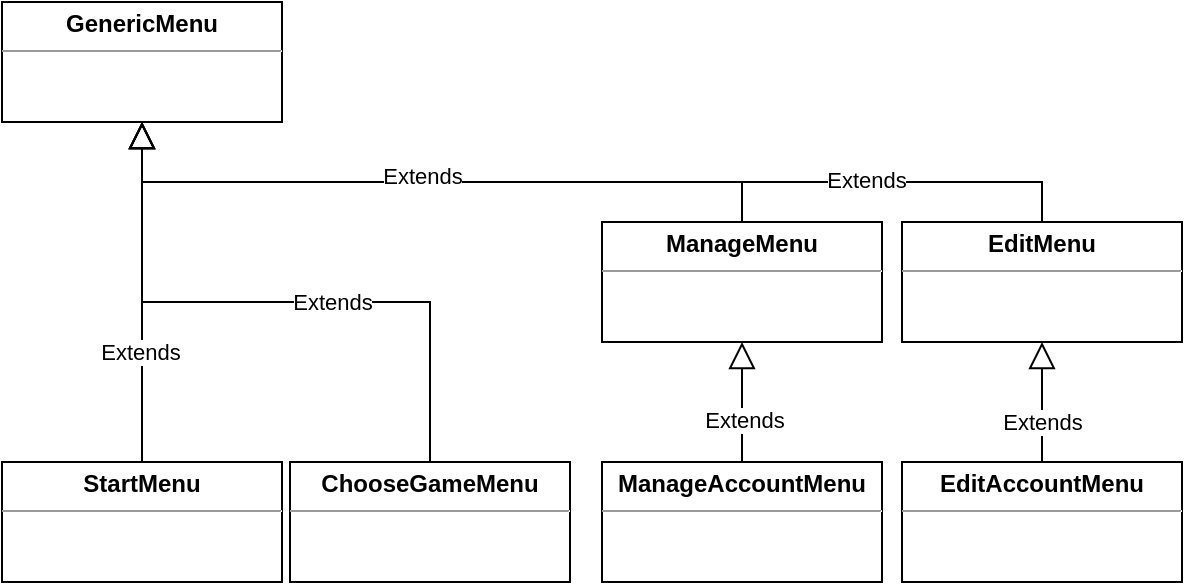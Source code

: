 <mxfile version="21.2.1" type="device">
  <diagram name="Page-1" id="ms50c55cIUS8pIsnqfXl">
    <mxGraphModel dx="1103" dy="632" grid="1" gridSize="10" guides="1" tooltips="1" connect="1" arrows="1" fold="1" page="1" pageScale="1" pageWidth="827" pageHeight="1169" math="0" shadow="0">
      <root>
        <mxCell id="0" />
        <mxCell id="1" parent="0" />
        <mxCell id="IQ-r9HLCSGWOsrEKadv5-2" value="&lt;p style=&quot;margin:0px;margin-top:4px;text-align:center;&quot;&gt;&lt;b&gt;GenericMenu&lt;/b&gt;&lt;/p&gt;&lt;hr size=&quot;1&quot;&gt;&lt;div style=&quot;height:2px;&quot;&gt;&lt;/div&gt;" style="verticalAlign=top;align=left;overflow=fill;fontSize=12;fontFamily=Helvetica;html=1;whiteSpace=wrap;" parent="1" vertex="1">
          <mxGeometry x="204" y="50" width="140" height="60" as="geometry" />
        </mxCell>
        <mxCell id="80e5l8s0I1vSb8lgDYLV-15" style="edgeStyle=orthogonalEdgeStyle;rounded=0;orthogonalLoop=1;jettySize=auto;html=1;exitX=0.5;exitY=0;exitDx=0;exitDy=0;entryX=0.5;entryY=1;entryDx=0;entryDy=0;endArrow=block;endFill=0;endSize=11;" edge="1" parent="1" source="IQ-r9HLCSGWOsrEKadv5-3" target="IQ-r9HLCSGWOsrEKadv5-2">
          <mxGeometry relative="1" as="geometry" />
        </mxCell>
        <mxCell id="IQ-r9HLCSGWOsrEKadv5-3" value="&lt;p style=&quot;margin:0px;margin-top:4px;text-align:center;&quot;&gt;&lt;b&gt;ManageMenu&lt;/b&gt;&lt;/p&gt;&lt;hr size=&quot;1&quot;&gt;&lt;div style=&quot;height:2px;&quot;&gt;&lt;/div&gt;" style="verticalAlign=top;align=left;overflow=fill;fontSize=12;fontFamily=Helvetica;html=1;whiteSpace=wrap;" parent="1" vertex="1">
          <mxGeometry x="504" y="160" width="140" height="60" as="geometry" />
        </mxCell>
        <mxCell id="80e5l8s0I1vSb8lgDYLV-16" style="edgeStyle=orthogonalEdgeStyle;rounded=0;orthogonalLoop=1;jettySize=auto;html=1;exitX=0.5;exitY=0;exitDx=0;exitDy=0;entryX=0.5;entryY=1;entryDx=0;entryDy=0;endArrow=block;endFill=0;endSize=11;" edge="1" parent="1" source="IQ-r9HLCSGWOsrEKadv5-4" target="IQ-r9HLCSGWOsrEKadv5-2">
          <mxGeometry relative="1" as="geometry" />
        </mxCell>
        <mxCell id="80e5l8s0I1vSb8lgDYLV-21" value="Extends" style="edgeLabel;html=1;align=center;verticalAlign=middle;resizable=0;points=[];" vertex="1" connectable="0" parent="80e5l8s0I1vSb8lgDYLV-16">
          <mxGeometry x="0.321" y="-3" relative="1" as="geometry">
            <mxPoint as="offset" />
          </mxGeometry>
        </mxCell>
        <mxCell id="80e5l8s0I1vSb8lgDYLV-22" value="Extends" style="edgeLabel;html=1;align=center;verticalAlign=middle;resizable=0;points=[];" vertex="1" connectable="0" parent="80e5l8s0I1vSb8lgDYLV-16">
          <mxGeometry x="-0.568" y="-1" relative="1" as="geometry">
            <mxPoint as="offset" />
          </mxGeometry>
        </mxCell>
        <mxCell id="IQ-r9HLCSGWOsrEKadv5-4" value="&lt;p style=&quot;margin:0px;margin-top:4px;text-align:center;&quot;&gt;&lt;b&gt;EditMenu&lt;/b&gt;&lt;/p&gt;&lt;hr size=&quot;1&quot;&gt;&lt;div style=&quot;height:2px;&quot;&gt;&lt;/div&gt;" style="verticalAlign=top;align=left;overflow=fill;fontSize=12;fontFamily=Helvetica;html=1;whiteSpace=wrap;" parent="1" vertex="1">
          <mxGeometry x="654" y="160" width="140" height="60" as="geometry" />
        </mxCell>
        <mxCell id="80e5l8s0I1vSb8lgDYLV-13" style="edgeStyle=orthogonalEdgeStyle;rounded=0;orthogonalLoop=1;jettySize=auto;html=1;exitX=0.5;exitY=0;exitDx=0;exitDy=0;entryX=0.5;entryY=1;entryDx=0;entryDy=0;endArrow=block;endFill=0;endSize=11;" edge="1" parent="1" source="80e5l8s0I1vSb8lgDYLV-2" target="IQ-r9HLCSGWOsrEKadv5-2">
          <mxGeometry relative="1" as="geometry" />
        </mxCell>
        <mxCell id="80e5l8s0I1vSb8lgDYLV-19" value="Extends" style="edgeLabel;html=1;align=center;verticalAlign=middle;resizable=0;points=[];" vertex="1" connectable="0" parent="80e5l8s0I1vSb8lgDYLV-13">
          <mxGeometry x="-0.348" y="1" relative="1" as="geometry">
            <mxPoint as="offset" />
          </mxGeometry>
        </mxCell>
        <mxCell id="80e5l8s0I1vSb8lgDYLV-2" value="&lt;p style=&quot;margin:0px;margin-top:4px;text-align:center;&quot;&gt;&lt;b&gt;StartMenu&lt;/b&gt;&lt;/p&gt;&lt;hr size=&quot;1&quot;&gt;&lt;div style=&quot;height:2px;&quot;&gt;&lt;/div&gt;" style="verticalAlign=top;align=left;overflow=fill;fontSize=12;fontFamily=Helvetica;html=1;whiteSpace=wrap;" vertex="1" parent="1">
          <mxGeometry x="204" y="280" width="140" height="60" as="geometry" />
        </mxCell>
        <mxCell id="80e5l8s0I1vSb8lgDYLV-14" style="edgeStyle=orthogonalEdgeStyle;rounded=0;orthogonalLoop=1;jettySize=auto;html=1;exitX=0.5;exitY=0;exitDx=0;exitDy=0;entryX=0.5;entryY=1;entryDx=0;entryDy=0;endArrow=block;endFill=0;endSize=11;" edge="1" parent="1" source="80e5l8s0I1vSb8lgDYLV-5" target="IQ-r9HLCSGWOsrEKadv5-2">
          <mxGeometry relative="1" as="geometry" />
        </mxCell>
        <mxCell id="80e5l8s0I1vSb8lgDYLV-20" value="Extends" style="edgeLabel;html=1;align=center;verticalAlign=middle;resizable=0;points=[];" vertex="1" connectable="0" parent="80e5l8s0I1vSb8lgDYLV-14">
          <mxGeometry x="-0.177" relative="1" as="geometry">
            <mxPoint as="offset" />
          </mxGeometry>
        </mxCell>
        <mxCell id="80e5l8s0I1vSb8lgDYLV-5" value="&lt;p style=&quot;margin:0px;margin-top:4px;text-align:center;&quot;&gt;&lt;b&gt;ChooseGameMenu&lt;/b&gt;&lt;/p&gt;&lt;hr size=&quot;1&quot;&gt;&lt;div style=&quot;height:2px;&quot;&gt;&lt;/div&gt;" style="verticalAlign=top;align=left;overflow=fill;fontSize=12;fontFamily=Helvetica;html=1;whiteSpace=wrap;" vertex="1" parent="1">
          <mxGeometry x="348" y="280" width="140" height="60" as="geometry" />
        </mxCell>
        <mxCell id="80e5l8s0I1vSb8lgDYLV-17" style="edgeStyle=orthogonalEdgeStyle;rounded=0;orthogonalLoop=1;jettySize=auto;html=1;exitX=0.5;exitY=0;exitDx=0;exitDy=0;entryX=0.5;entryY=1;entryDx=0;entryDy=0;endArrow=block;endFill=0;endSize=11;" edge="1" parent="1" source="80e5l8s0I1vSb8lgDYLV-6" target="IQ-r9HLCSGWOsrEKadv5-3">
          <mxGeometry relative="1" as="geometry" />
        </mxCell>
        <mxCell id="80e5l8s0I1vSb8lgDYLV-23" value="Extends" style="edgeLabel;html=1;align=center;verticalAlign=middle;resizable=0;points=[];" vertex="1" connectable="0" parent="80e5l8s0I1vSb8lgDYLV-17">
          <mxGeometry x="-0.302" y="-1" relative="1" as="geometry">
            <mxPoint as="offset" />
          </mxGeometry>
        </mxCell>
        <mxCell id="80e5l8s0I1vSb8lgDYLV-6" value="&lt;p style=&quot;margin:0px;margin-top:4px;text-align:center;&quot;&gt;&lt;b&gt;ManageAccountMenu&lt;/b&gt;&lt;/p&gt;&lt;hr size=&quot;1&quot;&gt;&lt;div style=&quot;height:2px;&quot;&gt;&lt;/div&gt;" style="verticalAlign=top;align=left;overflow=fill;fontSize=12;fontFamily=Helvetica;html=1;whiteSpace=wrap;" vertex="1" parent="1">
          <mxGeometry x="504" y="280" width="140" height="60" as="geometry" />
        </mxCell>
        <mxCell id="80e5l8s0I1vSb8lgDYLV-18" style="edgeStyle=orthogonalEdgeStyle;rounded=0;orthogonalLoop=1;jettySize=auto;html=1;exitX=0.5;exitY=0;exitDx=0;exitDy=0;entryX=0.5;entryY=1;entryDx=0;entryDy=0;endArrow=block;endFill=0;endSize=11;" edge="1" parent="1" source="80e5l8s0I1vSb8lgDYLV-7" target="IQ-r9HLCSGWOsrEKadv5-4">
          <mxGeometry relative="1" as="geometry" />
        </mxCell>
        <mxCell id="80e5l8s0I1vSb8lgDYLV-24" value="Extends" style="edgeLabel;html=1;align=center;verticalAlign=middle;resizable=0;points=[];" vertex="1" connectable="0" parent="80e5l8s0I1vSb8lgDYLV-18">
          <mxGeometry x="-0.433" relative="1" as="geometry">
            <mxPoint y="-3" as="offset" />
          </mxGeometry>
        </mxCell>
        <mxCell id="80e5l8s0I1vSb8lgDYLV-7" value="&lt;p style=&quot;margin:0px;margin-top:4px;text-align:center;&quot;&gt;&lt;b&gt;EditAccountMenu&lt;/b&gt;&lt;/p&gt;&lt;hr size=&quot;1&quot;&gt;&lt;div style=&quot;height:2px;&quot;&gt;&lt;/div&gt;" style="verticalAlign=top;align=left;overflow=fill;fontSize=12;fontFamily=Helvetica;html=1;whiteSpace=wrap;" vertex="1" parent="1">
          <mxGeometry x="654" y="280" width="140" height="60" as="geometry" />
        </mxCell>
      </root>
    </mxGraphModel>
  </diagram>
</mxfile>
